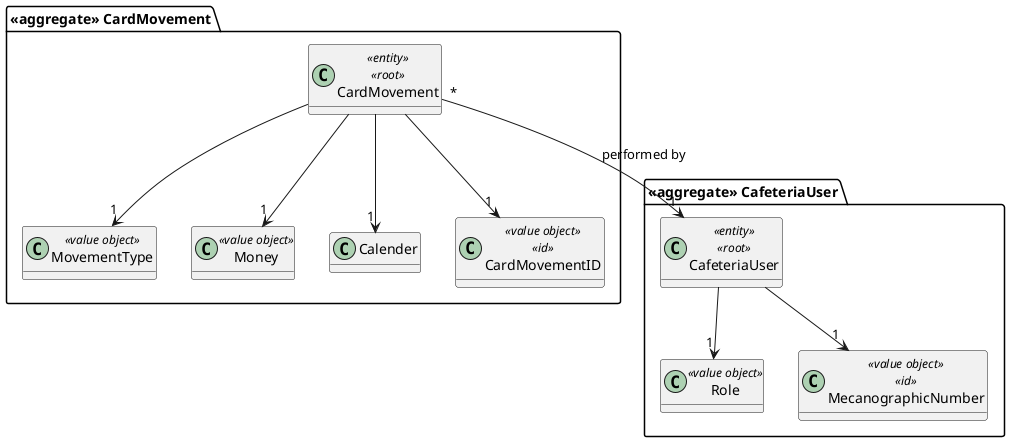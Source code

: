 @startuml

skinparam classAttributeIconSize 0
hide empty attributes

package "<<aggregate>> CafeteriaUser" {
    class CafeteriaUser <<entity>> <<root>> {
    }

    class Role <<value object>> {
    }

    class MecanographicNumber <<value object>> <<id>> {
    }

    CafeteriaUser --> "1" Role
    CafeteriaUser --> "1" MecanographicNumber
}

package "<<aggregate>> CardMovement" {
    class CardMovement <<entity>> <<root>> {
    }

    class MovementType <<value object>> {
    }

    class Money <<value object>> {
    }

    class Calender {
    }

    class CardMovementID <<value object>> <<id>> {
    }

    CardMovement --> "1" MovementType
    CardMovement --> "1" Money
    CardMovement --> "1" Calender
    CardMovement --> "1" CardMovementID
}

CardMovement "*" --> "1" CafeteriaUser : performed by

@enduml